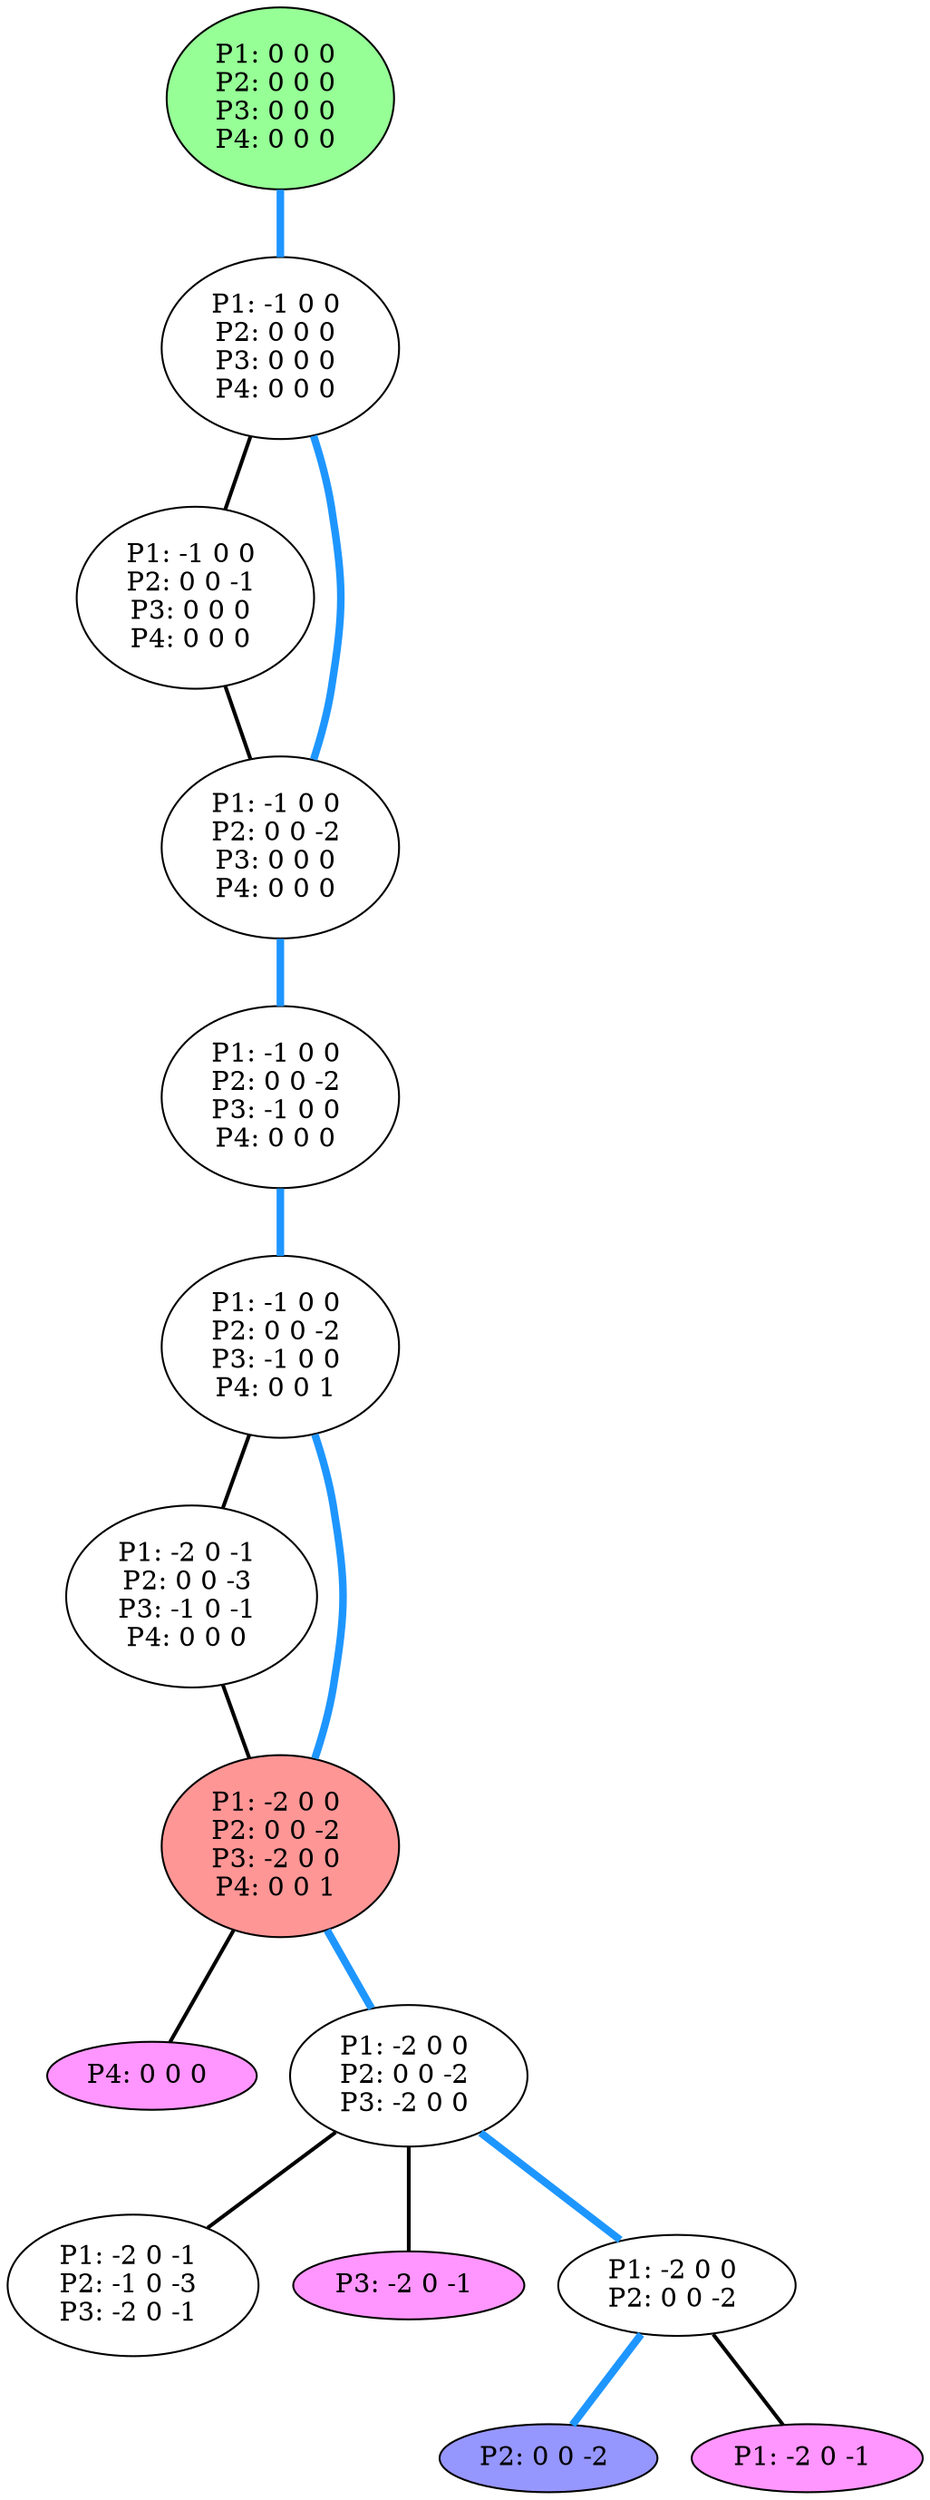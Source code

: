 graph G {
color = "black"
0 [label = "P1: 0 0 0 
P2: 0 0 0 
P3: 0 0 0 
P4: 0 0 0 
",  style="filled", fillcolor = "#96FF96"];
1 [label = "P1: -1 0 0 
P2: 0 0 0 
P3: 0 0 0 
P4: 0 0 0 
"];
2 [label = "P1: -1 0 0 
P2: 0 0 -1 
P3: 0 0 0 
P4: 0 0 0 
"];
3 [label = "P1: -1 0 0 
P2: 0 0 -2 
P3: 0 0 0 
P4: 0 0 0 
"];
4 [label = "P1: -1 0 0 
P2: 0 0 -2 
P3: -1 0 0 
P4: 0 0 0 
"];
5 [label = "P1: -1 0 0 
P2: 0 0 -2 
P3: -1 0 0 
P4: 0 0 1 
"];
6 [label = "P1: -2 0 -1 
P2: 0 0 -3 
P3: -1 0 -1 
P4: 0 0 0 
"];
7 [label = "P1: -2 0 0 
P2: 0 0 -2 
P3: -2 0 0 
P4: 0 0 1 
",  style="filled", fillcolor = "#FF9696"];
8 [label = "P4: 0 0 0 
",  style="filled", fillcolor = "#FF96FF"];
9 [label = "P1: -2 0 0 
P2: 0 0 -2 
P3: -2 0 0 
"];
10 [label = "P1: -2 0 -1 
P2: -1 0 -3 
P3: -2 0 -1 
"];
11 [label = "P3: -2 0 -1 
",  style="filled", fillcolor = "#FF96FF"];
12 [label = "P1: -2 0 0 
P2: 0 0 -2 
"];
13 [label = "P2: 0 0 -2 
", style="filled", fillcolor = "#9696FF"];
14 [label = "P1: -2 0 -1 
",  style="filled", fillcolor = "#FF96FF"];
edge [style=bold];
0 -- 1 [color="#1E96FF", penwidth=4.0];

1 -- 2 [color=black];
1 -- 3 [color="#1E96FF", penwidth=4.0];

2 -- 3 [color=black];

3 -- 4 [color="#1E96FF", penwidth=4.0];

4 -- 5 [color="#1E96FF", penwidth=4.0];

5 -- 6 [color=black];
5 -- 7 [color="#1E96FF", penwidth=4.0];

6 -- 7 [color=black];

7 -- 8 [color=black];
7 -- 9 [color="#1E96FF", penwidth=4.0];

9 -- 10 [color=black];
9 -- 11 [color=black];
9 -- 12 [color="#1E96FF", penwidth=4.0];


12 -- 13 [color="#1E96FF", penwidth=4.0];
12 -- 14 [color=black];

}
